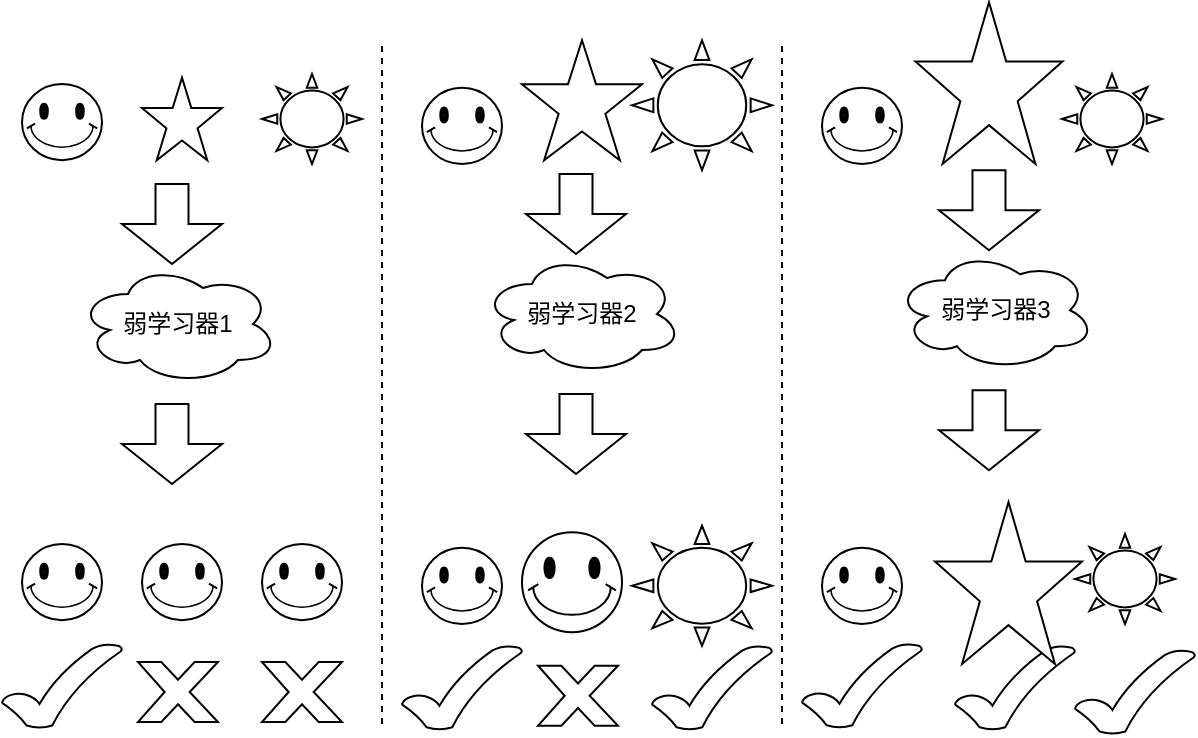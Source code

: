 <mxfile version="21.6.3" type="github">
  <diagram name="第 1 页" id="B7xcITIM5PPK4M47ZsxW">
    <mxGraphModel dx="794" dy="354" grid="1" gridSize="10" guides="1" tooltips="1" connect="1" arrows="1" fold="1" page="1" pageScale="1" pageWidth="827" pageHeight="1169" math="0" shadow="0">
      <root>
        <mxCell id="0" />
        <mxCell id="1" parent="0" />
        <mxCell id="02LZuqozXuRR8rzIx36Y-1" value="" style="verticalLabelPosition=bottom;verticalAlign=top;html=1;shape=mxgraph.basic.smiley" vertex="1" parent="1">
          <mxGeometry x="80" y="80" width="40" height="38.13" as="geometry" />
        </mxCell>
        <mxCell id="02LZuqozXuRR8rzIx36Y-2" value="" style="verticalLabelPosition=bottom;verticalAlign=top;html=1;shape=mxgraph.basic.star" vertex="1" parent="1">
          <mxGeometry x="140" y="76.88" width="40" height="41.25" as="geometry" />
        </mxCell>
        <mxCell id="02LZuqozXuRR8rzIx36Y-3" value="" style="verticalLabelPosition=bottom;verticalAlign=top;html=1;shape=mxgraph.basic.sun" vertex="1" parent="1">
          <mxGeometry x="200" y="75" width="50" height="45" as="geometry" />
        </mxCell>
        <mxCell id="02LZuqozXuRR8rzIx36Y-6" value="" style="html=1;shadow=0;dashed=0;align=center;verticalAlign=middle;shape=mxgraph.arrows2.arrow;dy=0.67;dx=20;notch=0;direction=south;" vertex="1" parent="1">
          <mxGeometry x="130" y="130" width="50" height="40" as="geometry" />
        </mxCell>
        <mxCell id="02LZuqozXuRR8rzIx36Y-7" value="弱学习器1" style="ellipse;shape=cloud;whiteSpace=wrap;html=1;align=center;" vertex="1" parent="1">
          <mxGeometry x="108" y="170" width="100" height="60" as="geometry" />
        </mxCell>
        <mxCell id="02LZuqozXuRR8rzIx36Y-8" value="" style="html=1;shadow=0;dashed=0;align=center;verticalAlign=middle;shape=mxgraph.arrows2.arrow;dy=0.67;dx=20;notch=0;direction=south;" vertex="1" parent="1">
          <mxGeometry x="130" y="240" width="50" height="40" as="geometry" />
        </mxCell>
        <mxCell id="02LZuqozXuRR8rzIx36Y-9" value="" style="verticalLabelPosition=bottom;verticalAlign=top;html=1;shape=mxgraph.basic.smiley" vertex="1" parent="1">
          <mxGeometry x="80" y="310" width="40" height="38.13" as="geometry" />
        </mxCell>
        <mxCell id="02LZuqozXuRR8rzIx36Y-10" value="" style="verticalLabelPosition=bottom;verticalAlign=top;html=1;shape=mxgraph.basic.smiley" vertex="1" parent="1">
          <mxGeometry x="140" y="310" width="40" height="38.13" as="geometry" />
        </mxCell>
        <mxCell id="02LZuqozXuRR8rzIx36Y-11" value="" style="verticalLabelPosition=bottom;verticalAlign=top;html=1;shape=mxgraph.basic.smiley" vertex="1" parent="1">
          <mxGeometry x="200" y="310" width="40" height="38.13" as="geometry" />
        </mxCell>
        <mxCell id="02LZuqozXuRR8rzIx36Y-12" value="" style="verticalLabelPosition=bottom;verticalAlign=top;html=1;shape=mxgraph.basic.tick" vertex="1" parent="1">
          <mxGeometry x="70" y="360" width="60" height="42" as="geometry" />
        </mxCell>
        <mxCell id="02LZuqozXuRR8rzIx36Y-13" value="" style="verticalLabelPosition=bottom;verticalAlign=top;html=1;shape=mxgraph.basic.x" vertex="1" parent="1">
          <mxGeometry x="200" y="369" width="40" height="30" as="geometry" />
        </mxCell>
        <mxCell id="02LZuqozXuRR8rzIx36Y-14" value="" style="verticalLabelPosition=bottom;verticalAlign=top;html=1;shape=mxgraph.basic.x" vertex="1" parent="1">
          <mxGeometry x="138" y="369" width="40" height="30" as="geometry" />
        </mxCell>
        <mxCell id="02LZuqozXuRR8rzIx36Y-46" value="" style="verticalLabelPosition=bottom;verticalAlign=top;html=1;shape=mxgraph.basic.smiley" vertex="1" parent="1">
          <mxGeometry x="280" y="81.88" width="40" height="38.13" as="geometry" />
        </mxCell>
        <mxCell id="02LZuqozXuRR8rzIx36Y-47" value="" style="verticalLabelPosition=bottom;verticalAlign=top;html=1;shape=mxgraph.basic.star" vertex="1" parent="1">
          <mxGeometry x="330" y="58.13" width="60" height="60" as="geometry" />
        </mxCell>
        <mxCell id="02LZuqozXuRR8rzIx36Y-48" value="" style="verticalLabelPosition=bottom;verticalAlign=top;html=1;shape=mxgraph.basic.sun" vertex="1" parent="1">
          <mxGeometry x="385" y="300.88" width="70" height="60" as="geometry" />
        </mxCell>
        <mxCell id="02LZuqozXuRR8rzIx36Y-52" value="" style="verticalLabelPosition=bottom;verticalAlign=top;html=1;shape=mxgraph.basic.smiley" vertex="1" parent="1">
          <mxGeometry x="280" y="311.88" width="40" height="38.13" as="geometry" />
        </mxCell>
        <mxCell id="02LZuqozXuRR8rzIx36Y-53" value="" style="verticalLabelPosition=bottom;verticalAlign=top;html=1;shape=mxgraph.basic.smiley" vertex="1" parent="1">
          <mxGeometry x="330" y="304.07" width="50" height="50" as="geometry" />
        </mxCell>
        <mxCell id="02LZuqozXuRR8rzIx36Y-55" value="" style="verticalLabelPosition=bottom;verticalAlign=top;html=1;shape=mxgraph.basic.tick" vertex="1" parent="1">
          <mxGeometry x="270" y="360.88" width="60" height="42" as="geometry" />
        </mxCell>
        <mxCell id="02LZuqozXuRR8rzIx36Y-57" value="" style="verticalLabelPosition=bottom;verticalAlign=top;html=1;shape=mxgraph.basic.x" vertex="1" parent="1">
          <mxGeometry x="338" y="370.88" width="40" height="30" as="geometry" />
        </mxCell>
        <mxCell id="02LZuqozXuRR8rzIx36Y-58" value="" style="verticalLabelPosition=bottom;verticalAlign=top;html=1;shape=mxgraph.basic.smiley" vertex="1" parent="1">
          <mxGeometry x="480" y="81.88" width="40" height="38.13" as="geometry" />
        </mxCell>
        <mxCell id="02LZuqozXuRR8rzIx36Y-60" value="" style="verticalLabelPosition=bottom;verticalAlign=top;html=1;shape=mxgraph.basic.sun" vertex="1" parent="1">
          <mxGeometry x="600" y="75" width="50" height="45" as="geometry" />
        </mxCell>
        <mxCell id="02LZuqozXuRR8rzIx36Y-64" value="" style="verticalLabelPosition=bottom;verticalAlign=top;html=1;shape=mxgraph.basic.smiley" vertex="1" parent="1">
          <mxGeometry x="480" y="311.88" width="40" height="38.13" as="geometry" />
        </mxCell>
        <mxCell id="02LZuqozXuRR8rzIx36Y-67" value="" style="verticalLabelPosition=bottom;verticalAlign=top;html=1;shape=mxgraph.basic.tick" vertex="1" parent="1">
          <mxGeometry x="470" y="359.88" width="60" height="42" as="geometry" />
        </mxCell>
        <mxCell id="02LZuqozXuRR8rzIx36Y-70" value="" style="endArrow=none;dashed=1;html=1;rounded=0;" edge="1" parent="1">
          <mxGeometry width="50" height="50" relative="1" as="geometry">
            <mxPoint x="260" y="400" as="sourcePoint" />
            <mxPoint x="260" y="60" as="targetPoint" />
          </mxGeometry>
        </mxCell>
        <mxCell id="02LZuqozXuRR8rzIx36Y-71" value="" style="endArrow=none;dashed=1;html=1;rounded=0;" edge="1" parent="1">
          <mxGeometry width="50" height="50" relative="1" as="geometry">
            <mxPoint x="460" y="400" as="sourcePoint" />
            <mxPoint x="460" y="60" as="targetPoint" />
          </mxGeometry>
        </mxCell>
        <mxCell id="02LZuqozXuRR8rzIx36Y-73" value="" style="verticalLabelPosition=bottom;verticalAlign=top;html=1;shape=mxgraph.basic.sun" vertex="1" parent="1">
          <mxGeometry x="385" y="58.13" width="70" height="64.99" as="geometry" />
        </mxCell>
        <mxCell id="02LZuqozXuRR8rzIx36Y-75" value="" style="verticalLabelPosition=bottom;verticalAlign=top;html=1;shape=mxgraph.basic.tick" vertex="1" parent="1">
          <mxGeometry x="395" y="360.88" width="60" height="42" as="geometry" />
        </mxCell>
        <mxCell id="02LZuqozXuRR8rzIx36Y-76" value="" style="verticalLabelPosition=bottom;verticalAlign=top;html=1;shape=mxgraph.basic.star" vertex="1" parent="1">
          <mxGeometry x="526.75" y="39.08" width="73.5" height="80.93" as="geometry" />
        </mxCell>
        <mxCell id="02LZuqozXuRR8rzIx36Y-77" value="" style="verticalLabelPosition=bottom;verticalAlign=top;html=1;shape=mxgraph.basic.sun" vertex="1" parent="1">
          <mxGeometry x="606.5" y="305.01" width="50" height="45" as="geometry" />
        </mxCell>
        <mxCell id="02LZuqozXuRR8rzIx36Y-79" value="" style="html=1;shadow=0;dashed=0;align=center;verticalAlign=middle;shape=mxgraph.arrows2.arrow;dy=0.67;dx=20;notch=0;direction=south;" vertex="1" parent="1">
          <mxGeometry x="332" y="125" width="50" height="40" as="geometry" />
        </mxCell>
        <mxCell id="02LZuqozXuRR8rzIx36Y-80" value="弱学习器2" style="ellipse;shape=cloud;whiteSpace=wrap;html=1;align=center;" vertex="1" parent="1">
          <mxGeometry x="310" y="165" width="100" height="60" as="geometry" />
        </mxCell>
        <mxCell id="02LZuqozXuRR8rzIx36Y-81" value="" style="html=1;shadow=0;dashed=0;align=center;verticalAlign=middle;shape=mxgraph.arrows2.arrow;dy=0.67;dx=20;notch=0;direction=south;" vertex="1" parent="1">
          <mxGeometry x="332" y="235" width="50" height="40" as="geometry" />
        </mxCell>
        <mxCell id="02LZuqozXuRR8rzIx36Y-82" value="" style="html=1;shadow=0;dashed=0;align=center;verticalAlign=middle;shape=mxgraph.arrows2.arrow;dy=0.67;dx=20;notch=0;direction=south;" vertex="1" parent="1">
          <mxGeometry x="538.5" y="123.12" width="50" height="40" as="geometry" />
        </mxCell>
        <mxCell id="02LZuqozXuRR8rzIx36Y-83" value="弱学习器3" style="ellipse;shape=cloud;whiteSpace=wrap;html=1;align=center;" vertex="1" parent="1">
          <mxGeometry x="516.5" y="163.12" width="100" height="60" as="geometry" />
        </mxCell>
        <mxCell id="02LZuqozXuRR8rzIx36Y-84" value="" style="html=1;shadow=0;dashed=0;align=center;verticalAlign=middle;shape=mxgraph.arrows2.arrow;dy=0.67;dx=20;notch=0;direction=south;" vertex="1" parent="1">
          <mxGeometry x="538.5" y="233.12" width="50" height="40" as="geometry" />
        </mxCell>
        <mxCell id="02LZuqozXuRR8rzIx36Y-85" value="" style="verticalLabelPosition=bottom;verticalAlign=top;html=1;shape=mxgraph.basic.tick" vertex="1" parent="1">
          <mxGeometry x="546.5" y="360.88" width="60" height="42" as="geometry" />
        </mxCell>
        <mxCell id="02LZuqozXuRR8rzIx36Y-86" value="" style="verticalLabelPosition=bottom;verticalAlign=top;html=1;shape=mxgraph.basic.tick" vertex="1" parent="1">
          <mxGeometry x="606.5" y="363" width="60" height="42" as="geometry" />
        </mxCell>
        <mxCell id="02LZuqozXuRR8rzIx36Y-87" value="" style="verticalLabelPosition=bottom;verticalAlign=top;html=1;shape=mxgraph.basic.star" vertex="1" parent="1">
          <mxGeometry x="536.5" y="289.07" width="73.5" height="80.93" as="geometry" />
        </mxCell>
      </root>
    </mxGraphModel>
  </diagram>
</mxfile>
